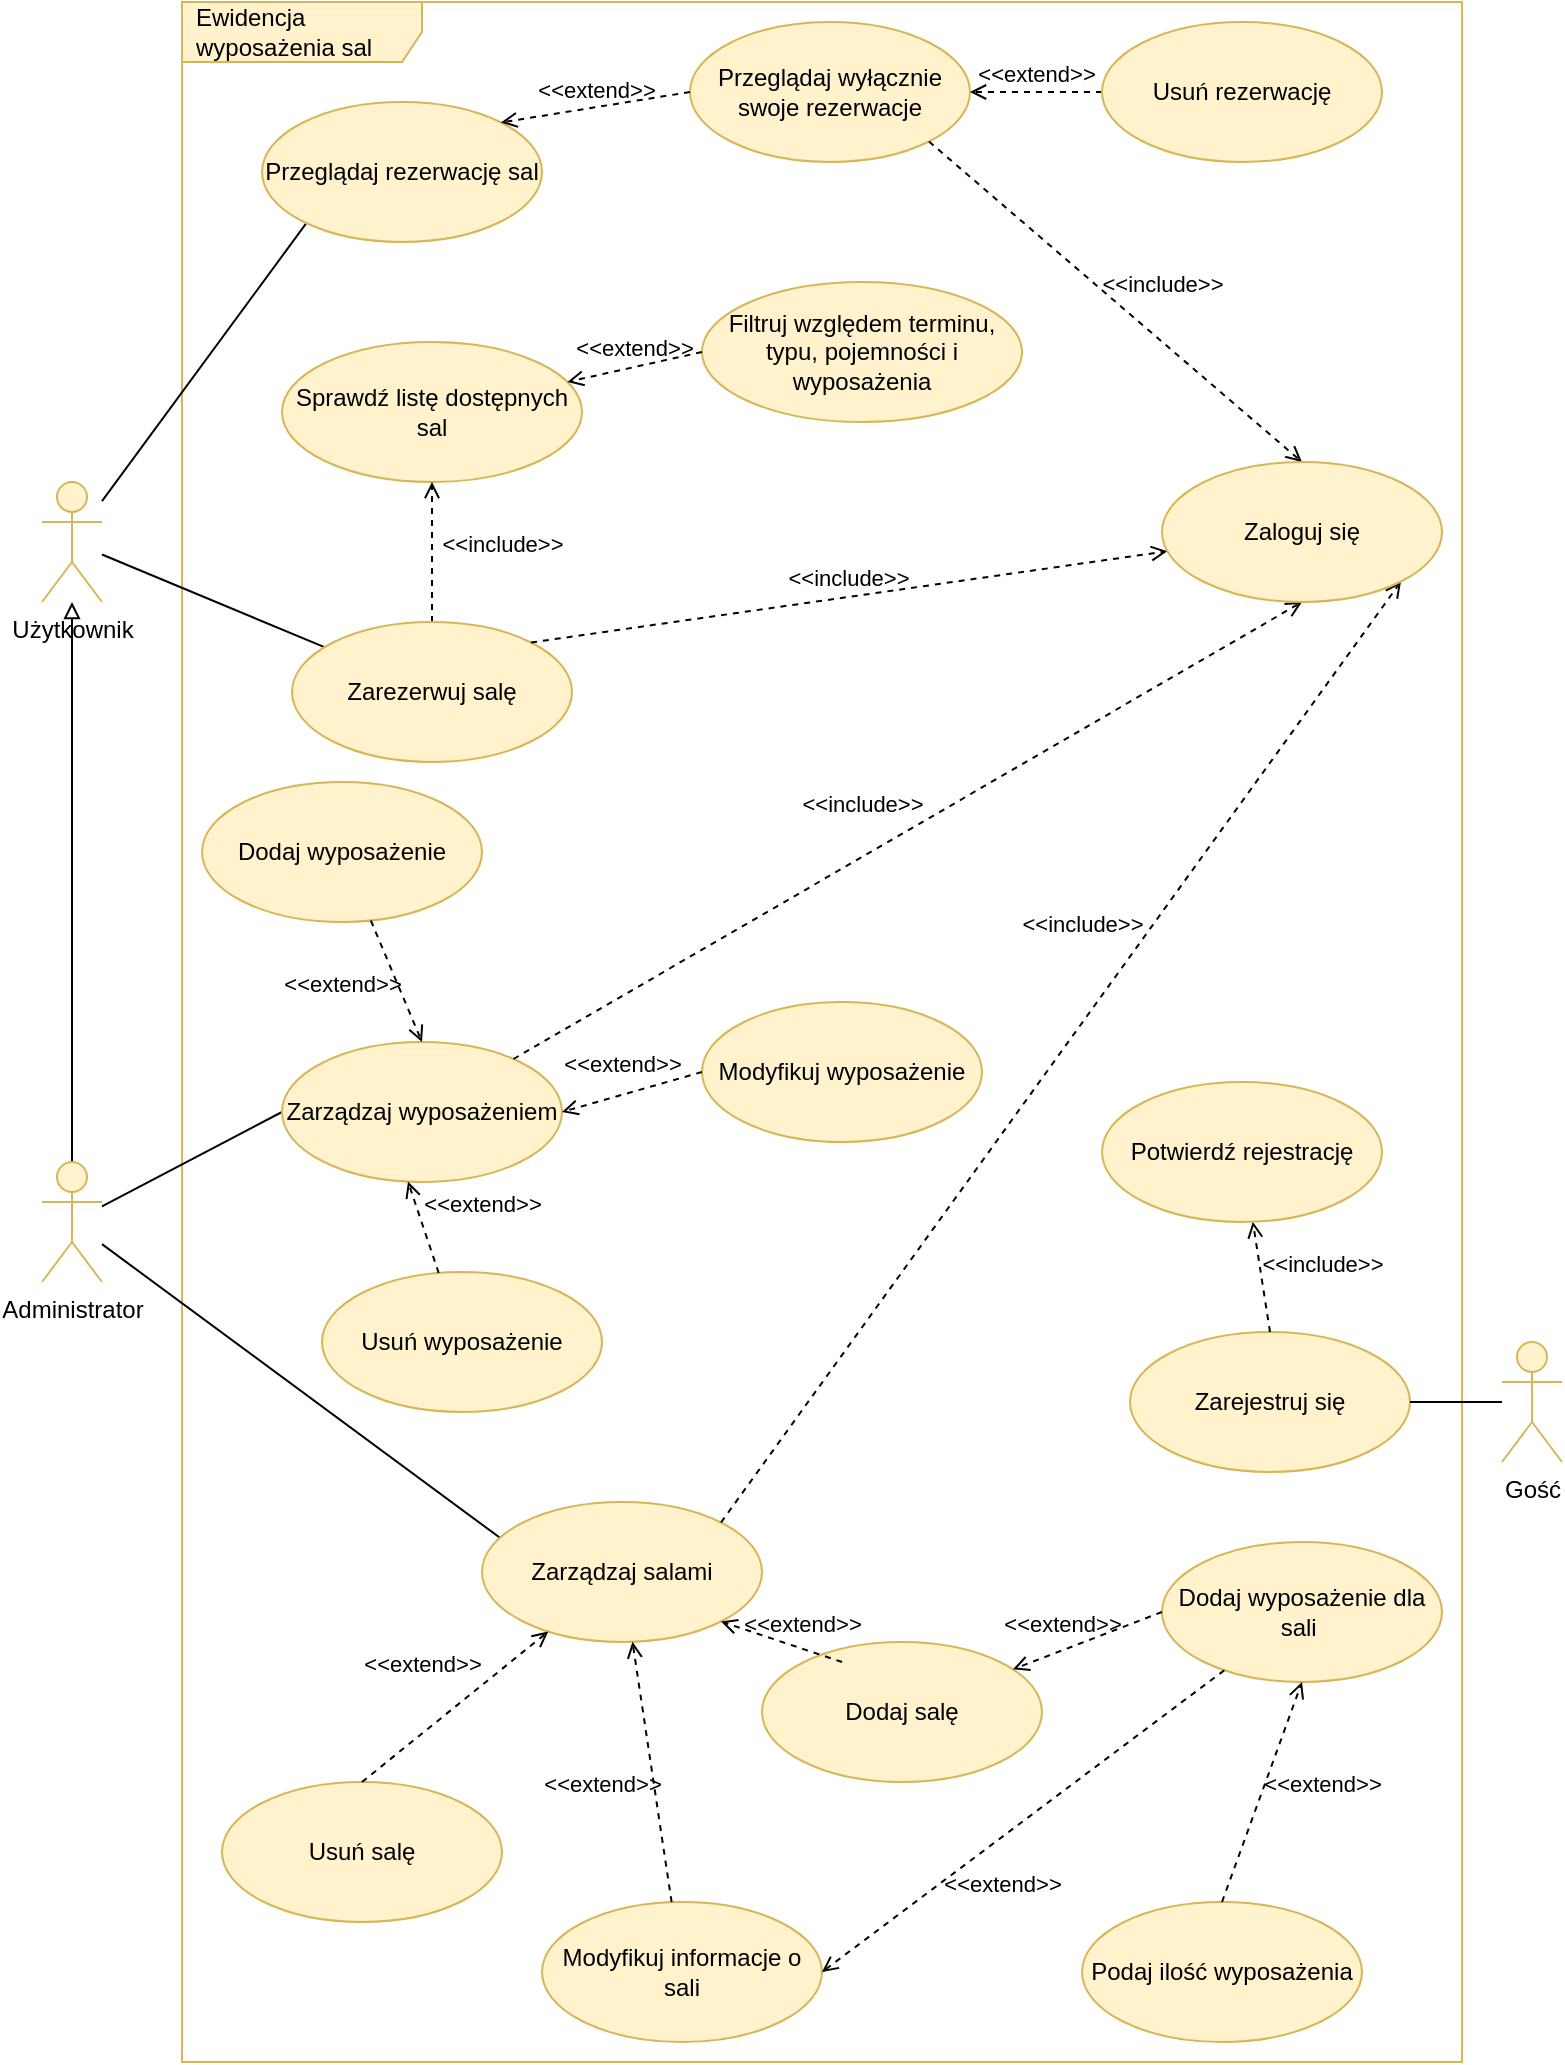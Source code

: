 <mxfile>
    <diagram id="K6Mb0a9VE5jBtFithgUk" name="Page-1">
        <mxGraphModel dx="2076" dy="937" grid="0" gridSize="20" guides="1" tooltips="1" connect="1" arrows="1" fold="1" page="1" pageScale="1" pageWidth="827" pageHeight="1169" background="none" math="0" shadow="0">
            <root>
                <mxCell id="0"/>
                <mxCell id="1" parent="0"/>
                <mxCell id="5" value="Ewidencja wyposażenia sal" style="shape=umlFrame;whiteSpace=wrap;html=1;width=120;height=30;boundedLbl=1;verticalAlign=middle;align=left;spacingLeft=5;fillColor=#fff2cc;strokeColor=#d6b656;" parent="1" vertex="1">
                    <mxGeometry x="90" y="40" width="640" height="1030" as="geometry"/>
                </mxCell>
                <mxCell id="15" style="edgeStyle=none;rounded=0;orthogonalLoop=1;jettySize=auto;html=1;endArrow=block;endFill=0;" parent="1" source="17" target="4" edge="1">
                    <mxGeometry relative="1" as="geometry">
                        <mxPoint x="69" y="360" as="targetPoint"/>
                    </mxGeometry>
                </mxCell>
                <mxCell id="18" style="edgeStyle=none;rounded=0;orthogonalLoop=1;jettySize=auto;html=1;entryX=0.5;entryY=0;entryDx=0;entryDy=0;endArrow=none;endFill=0;" parent="1" source="7" target="7" edge="1">
                    <mxGeometry relative="1" as="geometry"/>
                </mxCell>
                <mxCell id="52" value="User" parent="0"/>
                <mxCell id="2" style="edgeStyle=none;rounded=0;orthogonalLoop=1;jettySize=auto;html=1;endArrow=none;endFill=0;" parent="52" source="4" target="9" edge="1">
                    <mxGeometry relative="1" as="geometry"/>
                </mxCell>
                <mxCell id="3" style="edgeStyle=none;rounded=0;orthogonalLoop=1;jettySize=auto;html=1;entryX=0.214;entryY=0.714;entryDx=0;entryDy=0;entryPerimeter=0;endArrow=none;endFill=0;" parent="52" source="4" target="28" edge="1">
                    <mxGeometry relative="1" as="geometry"/>
                </mxCell>
                <mxCell id="4" value="Użytkownik" style="shape=umlActor;verticalLabelPosition=bottom;verticalAlign=top;html=1;fillColor=#fff2cc;strokeColor=#d6b656;" parent="52" vertex="1">
                    <mxGeometry x="20" y="280" width="30" height="60" as="geometry"/>
                </mxCell>
                <mxCell id="19" value="Przeglądaj wyłącznie swoje rezerwacje" style="ellipse;whiteSpace=wrap;html=1;fillColor=#fff2cc;strokeColor=#d6b656;" parent="52" vertex="1">
                    <mxGeometry x="344" y="50" width="140" height="70" as="geometry"/>
                </mxCell>
                <mxCell id="20" value="Sprawdź listę dostępnych sal" style="ellipse;whiteSpace=wrap;html=1;fillColor=#fff2cc;strokeColor=#d6b656;" parent="52" vertex="1">
                    <mxGeometry x="140" y="210" width="150" height="70" as="geometry"/>
                </mxCell>
                <mxCell id="21" value="&amp;lt;&amp;lt;include&amp;gt;&amp;gt;" style="html=1;verticalAlign=bottom;labelBackgroundColor=none;endArrow=open;endFill=0;dashed=1;rounded=0;" parent="52" source="9" target="20" edge="1">
                    <mxGeometry x="-0.143" y="-35" width="160" relative="1" as="geometry">
                        <mxPoint x="328" y="340" as="sourcePoint"/>
                        <mxPoint x="488" y="340" as="targetPoint"/>
                        <mxPoint as="offset"/>
                    </mxGeometry>
                </mxCell>
                <mxCell id="23" value="&amp;lt;&amp;lt;extend&amp;gt;&amp;gt;" style="html=1;verticalAlign=bottom;labelBackgroundColor=none;endArrow=open;endFill=0;dashed=1;rounded=0;entryX=1;entryY=0.5;entryDx=0;entryDy=0;exitX=0;exitY=0.5;exitDx=0;exitDy=0;" parent="52" source="22" target="19" edge="1">
                    <mxGeometry width="160" relative="1" as="geometry">
                        <mxPoint x="328" y="390" as="sourcePoint"/>
                        <mxPoint x="488" y="390" as="targetPoint"/>
                    </mxGeometry>
                </mxCell>
                <mxCell id="28" value="Przeglądaj rezerwację sal" style="ellipse;whiteSpace=wrap;html=1;fillColor=#fff2cc;strokeColor=#d6b656;" parent="52" vertex="1">
                    <mxGeometry x="130" y="90" width="140" height="70" as="geometry"/>
                </mxCell>
                <mxCell id="29" value="&amp;lt;&amp;lt;extend&amp;gt;&amp;gt;" style="html=1;verticalAlign=bottom;labelBackgroundColor=none;endArrow=open;endFill=0;dashed=1;rounded=0;entryX=1;entryY=0;entryDx=0;entryDy=0;exitX=0;exitY=0.5;exitDx=0;exitDy=0;" parent="52" source="19" target="28" edge="1">
                    <mxGeometry width="160" relative="1" as="geometry">
                        <mxPoint x="270" y="80" as="sourcePoint"/>
                        <mxPoint x="430" y="80" as="targetPoint"/>
                    </mxGeometry>
                </mxCell>
                <mxCell id="32" value="Filtruj względem terminu, typu, pojemności i wyposażenia" style="ellipse;whiteSpace=wrap;html=1;fillColor=#fff2cc;strokeColor=#d6b656;" parent="52" vertex="1">
                    <mxGeometry x="350" y="180" width="160" height="70" as="geometry"/>
                </mxCell>
                <mxCell id="33" value="&amp;lt;&amp;lt;extend&amp;gt;&amp;gt;" style="html=1;verticalAlign=bottom;labelBackgroundColor=none;endArrow=open;endFill=0;dashed=1;rounded=0;exitX=0;exitY=0.5;exitDx=0;exitDy=0;" parent="52" source="32" target="20" edge="1">
                    <mxGeometry width="160" relative="1" as="geometry">
                        <mxPoint x="360" y="370" as="sourcePoint"/>
                        <mxPoint x="520" y="370" as="targetPoint"/>
                    </mxGeometry>
                </mxCell>
                <mxCell id="9" value="Zarezerwuj salę" style="ellipse;whiteSpace=wrap;html=1;fillColor=#fff2cc;strokeColor=#d6b656;" parent="52" vertex="1">
                    <mxGeometry x="145" y="350" width="140" height="70" as="geometry"/>
                </mxCell>
                <mxCell id="25" value="&amp;lt;&amp;lt;include&amp;gt;&amp;gt;" style="html=1;verticalAlign=bottom;labelBackgroundColor=none;endArrow=open;endFill=0;dashed=1;rounded=0;exitX=1;exitY=0;exitDx=0;exitDy=0;" parent="52" source="9" target="7" edge="1">
                    <mxGeometry width="160" relative="1" as="geometry">
                        <mxPoint x="334" y="340" as="sourcePoint"/>
                        <mxPoint x="494" y="340" as="targetPoint"/>
                    </mxGeometry>
                </mxCell>
                <mxCell id="26" value="&amp;lt;&amp;lt;include&amp;gt;&amp;gt;" style="html=1;verticalAlign=bottom;labelBackgroundColor=none;endArrow=open;endFill=0;dashed=1;rounded=0;exitX=1;exitY=1;exitDx=0;exitDy=0;entryX=0.5;entryY=0;entryDx=0;entryDy=0;" parent="52" source="19" target="7" edge="1">
                    <mxGeometry x="0.144" y="15" width="160" relative="1" as="geometry">
                        <mxPoint x="424" y="360" as="sourcePoint"/>
                        <mxPoint x="584" y="360" as="targetPoint"/>
                        <mxPoint as="offset"/>
                    </mxGeometry>
                </mxCell>
                <mxCell id="22" value="Usuń rezerwację" style="ellipse;whiteSpace=wrap;html=1;fillColor=#fff2cc;strokeColor=#d6b656;" parent="52" vertex="1">
                    <mxGeometry x="550" y="50" width="140" height="70" as="geometry"/>
                </mxCell>
                <mxCell id="53" value="Admin" parent="0"/>
                <mxCell id="8" value="Dodaj salę" style="ellipse;whiteSpace=wrap;html=1;fillColor=#fff2cc;strokeColor=#d6b656;" parent="53" vertex="1">
                    <mxGeometry x="380" y="860" width="140" height="70" as="geometry"/>
                </mxCell>
                <mxCell id="10" value="Dodaj wyposażenie" style="ellipse;whiteSpace=wrap;html=1;fillColor=#fff2cc;strokeColor=#d6b656;" parent="53" vertex="1">
                    <mxGeometry x="100" y="430" width="140" height="70" as="geometry"/>
                </mxCell>
                <mxCell id="11" value="Modyfikuj informacje o sali" style="ellipse;whiteSpace=wrap;html=1;fillColor=#fff2cc;strokeColor=#d6b656;" parent="53" vertex="1">
                    <mxGeometry x="270" y="990" width="140" height="70" as="geometry"/>
                </mxCell>
                <mxCell id="14" style="edgeStyle=none;rounded=0;orthogonalLoop=1;jettySize=auto;html=1;entryX=0;entryY=0.5;entryDx=0;entryDy=0;endArrow=none;endFill=0;" parent="53" source="17" target="41" edge="1">
                    <mxGeometry relative="1" as="geometry"/>
                </mxCell>
                <mxCell id="16" style="edgeStyle=none;rounded=0;orthogonalLoop=1;jettySize=auto;html=1;endArrow=none;endFill=0;entryX=0.063;entryY=0.254;entryDx=0;entryDy=0;entryPerimeter=0;" parent="53" source="17" target="42" edge="1">
                    <mxGeometry relative="1" as="geometry"/>
                </mxCell>
                <mxCell id="17" value="Administrator" style="shape=umlActor;verticalLabelPosition=bottom;verticalAlign=top;html=1;fillColor=#fff2cc;strokeColor=#d6b656;" parent="53" vertex="1">
                    <mxGeometry x="20" y="620" width="30" height="60" as="geometry"/>
                </mxCell>
                <mxCell id="30" value="Modyfikuj wyposażenie" style="ellipse;whiteSpace=wrap;html=1;fillColor=#fff2cc;strokeColor=#d6b656;" parent="53" vertex="1">
                    <mxGeometry x="350" y="540" width="140" height="70" as="geometry"/>
                </mxCell>
                <mxCell id="31" value="Usuń salę" style="ellipse;whiteSpace=wrap;html=1;fillColor=#fff2cc;strokeColor=#d6b656;" parent="53" vertex="1">
                    <mxGeometry x="110" y="930" width="140" height="70" as="geometry"/>
                </mxCell>
                <mxCell id="34" value="Dodaj wyposażenie dla sali&amp;nbsp;" style="ellipse;whiteSpace=wrap;html=1;fillColor=#fff2cc;strokeColor=#d6b656;" parent="53" vertex="1">
                    <mxGeometry x="580" y="810" width="140" height="70" as="geometry"/>
                </mxCell>
                <mxCell id="35" value="&amp;lt;&amp;lt;extend&amp;gt;&amp;gt;" style="html=1;verticalAlign=bottom;labelBackgroundColor=none;endArrow=open;endFill=0;dashed=1;rounded=0;exitX=0;exitY=0.5;exitDx=0;exitDy=0;" parent="53" source="34" target="8" edge="1">
                    <mxGeometry x="0.304" y="-4" width="160" relative="1" as="geometry">
                        <mxPoint x="360" y="370" as="sourcePoint"/>
                        <mxPoint x="520" y="370" as="targetPoint"/>
                        <mxPoint as="offset"/>
                    </mxGeometry>
                </mxCell>
                <mxCell id="36" value="&amp;lt;&amp;lt;extend&amp;gt;&amp;gt;" style="html=1;verticalAlign=bottom;labelBackgroundColor=none;endArrow=open;endFill=0;dashed=1;rounded=0;entryX=1;entryY=0.5;entryDx=0;entryDy=0;" parent="53" source="34" target="11" edge="1">
                    <mxGeometry x="0.26" y="26" width="160" relative="1" as="geometry">
                        <mxPoint x="360" y="370" as="sourcePoint"/>
                        <mxPoint x="520" y="370" as="targetPoint"/>
                        <mxPoint as="offset"/>
                    </mxGeometry>
                </mxCell>
                <mxCell id="37" value="Podaj ilość wyposażenia" style="ellipse;whiteSpace=wrap;html=1;fillColor=#fff2cc;strokeColor=#d6b656;" parent="53" vertex="1">
                    <mxGeometry x="540" y="990" width="140" height="70" as="geometry"/>
                </mxCell>
                <mxCell id="38" value="&amp;lt;&amp;lt;extend&amp;gt;&amp;gt;" style="html=1;verticalAlign=bottom;labelBackgroundColor=none;endArrow=open;endFill=0;dashed=1;rounded=0;exitX=0.5;exitY=0;exitDx=0;exitDy=0;entryX=0.5;entryY=1;entryDx=0;entryDy=0;" parent="53" source="37" target="34" edge="1">
                    <mxGeometry x="0.095" y="-30" width="160" relative="1" as="geometry">
                        <mxPoint x="360" y="670" as="sourcePoint"/>
                        <mxPoint x="520" y="670" as="targetPoint"/>
                        <mxPoint as="offset"/>
                    </mxGeometry>
                </mxCell>
                <mxCell id="39" style="edgeStyle=none;rounded=0;orthogonalLoop=1;jettySize=auto;html=1;exitX=0.5;exitY=0;exitDx=0;exitDy=0;endArrow=none;endFill=0;" parent="53" source="34" target="34" edge="1">
                    <mxGeometry relative="1" as="geometry"/>
                </mxCell>
                <mxCell id="40" value="Usuń wyposażenie" style="ellipse;whiteSpace=wrap;html=1;fillColor=#fff2cc;strokeColor=#d6b656;" parent="53" vertex="1">
                    <mxGeometry x="160" y="675" width="140" height="70" as="geometry"/>
                </mxCell>
                <mxCell id="41" value="Zarządzaj wyposażeniem" style="ellipse;whiteSpace=wrap;html=1;fillColor=#fff2cc;strokeColor=#d6b656;" parent="53" vertex="1">
                    <mxGeometry x="140" y="560" width="140" height="70" as="geometry"/>
                </mxCell>
                <mxCell id="42" value="Zarządzaj salami" style="ellipse;whiteSpace=wrap;html=1;fillColor=#fff2cc;strokeColor=#d6b656;" parent="53" vertex="1">
                    <mxGeometry x="240" y="790" width="140" height="70" as="geometry"/>
                </mxCell>
                <mxCell id="43" value="&amp;lt;&amp;lt;extend&amp;gt;&amp;gt;" style="html=1;verticalAlign=bottom;labelBackgroundColor=none;endArrow=open;endFill=0;dashed=1;rounded=0;exitX=0.5;exitY=0;exitDx=0;exitDy=0;" parent="53" source="31" target="42" edge="1">
                    <mxGeometry x="-0.086" y="20" width="160" relative="1" as="geometry">
                        <mxPoint x="360" y="810" as="sourcePoint"/>
                        <mxPoint x="520" y="810" as="targetPoint"/>
                        <mxPoint as="offset"/>
                    </mxGeometry>
                </mxCell>
                <mxCell id="44" value="&amp;lt;&amp;lt;extend&amp;gt;&amp;gt;" style="html=1;verticalAlign=bottom;labelBackgroundColor=none;endArrow=open;endFill=0;dashed=1;rounded=0;" parent="53" source="11" target="42" edge="1">
                    <mxGeometry x="-0.168" y="27" width="160" relative="1" as="geometry">
                        <mxPoint x="360" y="810" as="sourcePoint"/>
                        <mxPoint x="520" y="810" as="targetPoint"/>
                        <mxPoint as="offset"/>
                    </mxGeometry>
                </mxCell>
                <mxCell id="45" value="&amp;lt;&amp;lt;extend&amp;gt;&amp;gt;" style="html=1;verticalAlign=bottom;labelBackgroundColor=none;endArrow=open;endFill=0;dashed=1;rounded=0;exitX=0.286;exitY=0.143;exitDx=0;exitDy=0;entryX=1;entryY=1;entryDx=0;entryDy=0;exitPerimeter=0;" parent="53" source="8" target="42" edge="1">
                    <mxGeometry x="-0.305" y="-3" width="160" relative="1" as="geometry">
                        <mxPoint x="360" y="810" as="sourcePoint"/>
                        <mxPoint x="520" y="810" as="targetPoint"/>
                        <mxPoint as="offset"/>
                    </mxGeometry>
                </mxCell>
                <mxCell id="46" value="&amp;lt;&amp;lt;extend&amp;gt;&amp;gt;" style="html=1;verticalAlign=bottom;labelBackgroundColor=none;endArrow=open;endFill=0;dashed=1;rounded=0;entryX=0.45;entryY=0.997;entryDx=0;entryDy=0;entryPerimeter=0;" parent="53" source="40" target="41" edge="1">
                    <mxGeometry x="-0.284" y="-29" width="160" relative="1" as="geometry">
                        <mxPoint x="360" y="810" as="sourcePoint"/>
                        <mxPoint x="520" y="810" as="targetPoint"/>
                        <mxPoint as="offset"/>
                    </mxGeometry>
                </mxCell>
                <mxCell id="47" value="&amp;lt;&amp;lt;extend&amp;gt;&amp;gt;" style="html=1;verticalAlign=bottom;labelBackgroundColor=none;endArrow=open;endFill=0;dashed=1;rounded=0;entryX=0.5;entryY=0;entryDx=0;entryDy=0;" parent="53" source="10" target="41" edge="1">
                    <mxGeometry x="-0.03" y="-29" width="160" relative="1" as="geometry">
                        <mxPoint x="360" y="690" as="sourcePoint"/>
                        <mxPoint x="520" y="690" as="targetPoint"/>
                        <mxPoint as="offset"/>
                    </mxGeometry>
                </mxCell>
                <mxCell id="48" value="&amp;lt;&amp;lt;extend&amp;gt;&amp;gt;" style="html=1;verticalAlign=bottom;labelBackgroundColor=none;endArrow=open;endFill=0;dashed=1;rounded=0;entryX=1;entryY=0.5;entryDx=0;entryDy=0;exitX=0;exitY=0.5;exitDx=0;exitDy=0;" parent="53" source="30" target="41" edge="1">
                    <mxGeometry x="0.094" y="-6" width="160" relative="1" as="geometry">
                        <mxPoint x="360" y="540" as="sourcePoint"/>
                        <mxPoint x="520" y="540" as="targetPoint"/>
                        <mxPoint as="offset"/>
                    </mxGeometry>
                </mxCell>
                <mxCell id="49" value="&amp;lt;&amp;lt;include&amp;gt;&amp;gt;" style="html=1;verticalAlign=bottom;labelBackgroundColor=none;endArrow=open;endFill=0;dashed=1;rounded=0;entryX=0.5;entryY=1;entryDx=0;entryDy=0;" parent="53" source="41" target="7" edge="1">
                    <mxGeometry x="-0.077" y="15" width="160" relative="1" as="geometry">
                        <mxPoint x="360" y="540" as="sourcePoint"/>
                        <mxPoint x="520" y="540" as="targetPoint"/>
                        <mxPoint as="offset"/>
                    </mxGeometry>
                </mxCell>
                <mxCell id="50" value="&amp;lt;&amp;lt;include&amp;gt;&amp;gt;" style="html=1;verticalAlign=bottom;labelBackgroundColor=none;endArrow=open;endFill=0;dashed=1;rounded=0;exitX=1;exitY=0;exitDx=0;exitDy=0;entryX=1;entryY=1;entryDx=0;entryDy=0;" parent="53" source="42" target="7" edge="1">
                    <mxGeometry x="0.175" y="24" width="160" relative="1" as="geometry">
                        <mxPoint x="360" y="570" as="sourcePoint"/>
                        <mxPoint x="520" y="570" as="targetPoint"/>
                        <mxPoint as="offset"/>
                    </mxGeometry>
                </mxCell>
                <mxCell id="56" value="User/Admin" parent="0"/>
                <mxCell id="7" value="Zaloguj się" style="ellipse;whiteSpace=wrap;html=1;fillColor=#fff2cc;strokeColor=#d6b656;" parent="56" vertex="1">
                    <mxGeometry x="580" y="270" width="140" height="70" as="geometry"/>
                </mxCell>
                <mxCell id="54" value="Guest" style="" parent="0"/>
                <mxCell id="6" value="Zarejestruj się" style="ellipse;whiteSpace=wrap;html=1;fillColor=#fff2cc;strokeColor=#d6b656;" parent="54" vertex="1">
                    <mxGeometry x="564" y="705" width="140" height="70" as="geometry"/>
                </mxCell>
                <mxCell id="12" style="edgeStyle=none;rounded=0;orthogonalLoop=1;jettySize=auto;html=1;endArrow=none;endFill=0;" parent="54" source="13" target="6" edge="1">
                    <mxGeometry relative="1" as="geometry"/>
                </mxCell>
                <mxCell id="13" value="Gość" style="shape=umlActor;verticalLabelPosition=bottom;verticalAlign=top;html=1;fillColor=#fff2cc;strokeColor=#d6b656;" parent="54" vertex="1">
                    <mxGeometry x="750" y="710" width="30" height="60" as="geometry"/>
                </mxCell>
                <mxCell id="24" value="&amp;lt;&amp;lt;include&amp;gt;&amp;gt;" style="html=1;verticalAlign=bottom;labelBackgroundColor=none;endArrow=open;endFill=0;dashed=1;rounded=0;exitX=0.5;exitY=0;exitDx=0;exitDy=0;" parent="54" source="6" target="27" edge="1">
                    <mxGeometry x="-0.257" y="-30" width="160" relative="1" as="geometry">
                        <mxPoint x="398" y="450" as="sourcePoint"/>
                        <mxPoint x="558" y="450" as="targetPoint"/>
                        <mxPoint as="offset"/>
                    </mxGeometry>
                </mxCell>
                <mxCell id="27" value="Potwierdź rejestrację" style="ellipse;whiteSpace=wrap;html=1;fillColor=#fff2cc;strokeColor=#d6b656;" parent="54" vertex="1">
                    <mxGeometry x="550" y="580" width="140" height="70" as="geometry"/>
                </mxCell>
            </root>
        </mxGraphModel>
    </diagram>
</mxfile>
